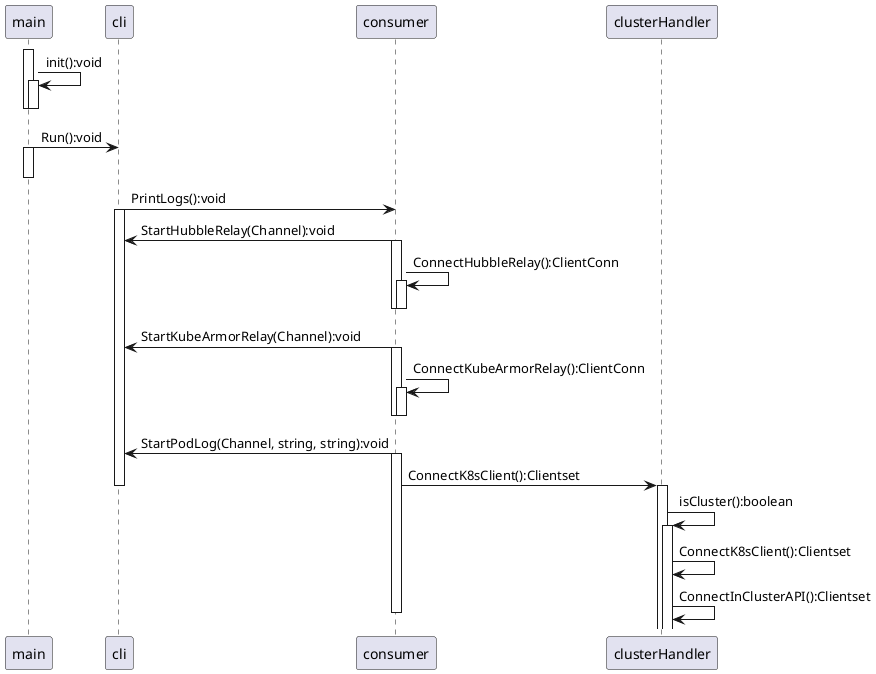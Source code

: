 @startuml

activate main
main -> main : init():void
activate main
deactivate main
deactivate main

main -> cli : Run():void
activate main
deactivate main

cli -> consumer : PrintLogs():void
activate cli

consumer -> cli : StartHubbleRelay(Channel):void
activate consumer
consumer -> consumer : ConnectHubbleRelay():ClientConn
activate consumer
deactivate consumer
deactivate consumer

consumer -> cli : StartKubeArmorRelay(Channel):void
activate consumer
consumer -> consumer : ConnectKubeArmorRelay():ClientConn
activate consumer
deactivate consumer
deactivate consumer

consumer -> cli : StartPodLog(Channel, string, string):void
activate consumer
consumer -> clusterHandler : ConnectK8sClient():Clientset
deactivate cli
activate clusterHandler
clusterHandler -> clusterHandler : isCluster():boolean
activate clusterHandler
clusterHandler -> clusterHandler : ConnectK8sClient():Clientset
clusterHandler -> clusterHandler : ConnectInClusterAPI():Clientset
deactivate consumer

@enduml